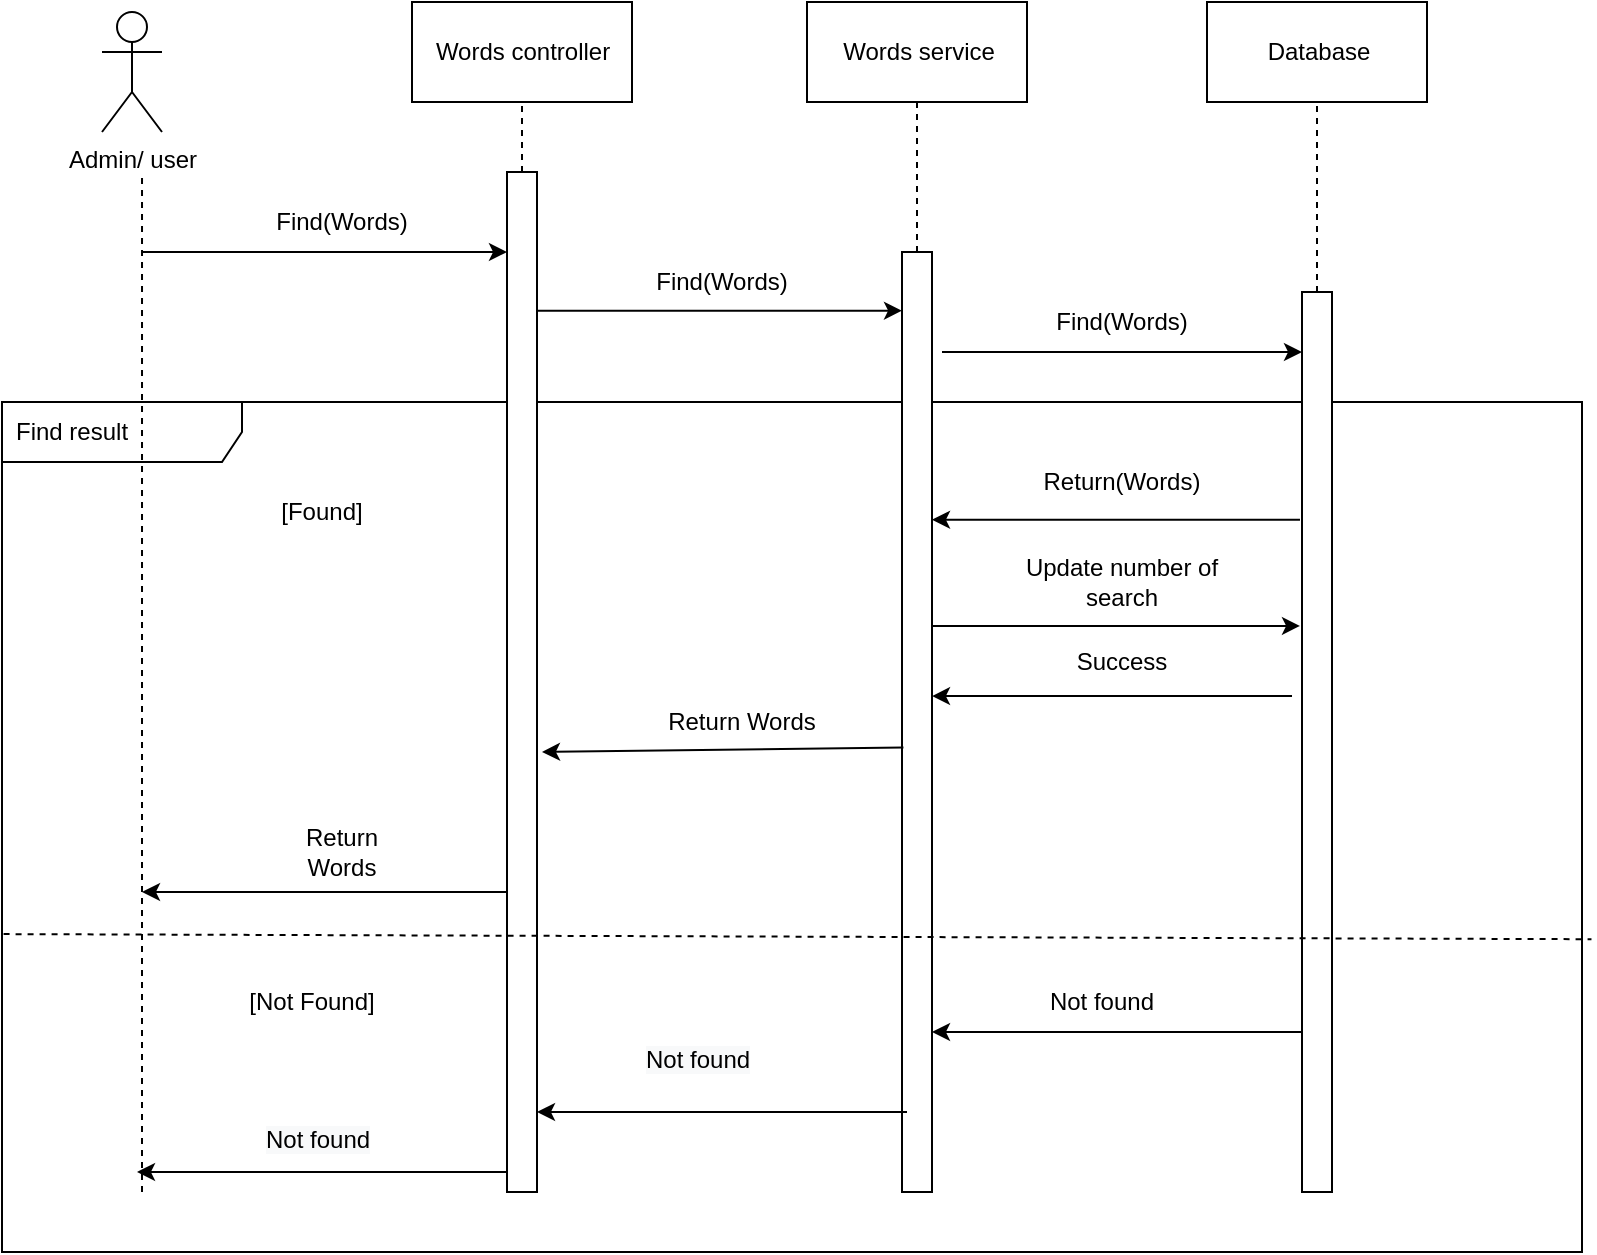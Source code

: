 <mxfile version="19.0.3" type="device"><diagram id="w5zOKrIqizT-l2zW6U1E" name="Page-1"><mxGraphModel dx="918" dy="754" grid="1" gridSize="10" guides="1" tooltips="1" connect="1" arrows="1" fold="1" page="1" pageScale="1" pageWidth="3300" pageHeight="2339" math="0" shadow="0"><root><mxCell id="0"/><mxCell id="1" parent="0"/><mxCell id="-M6SEGrzj0pUIKDzBjgP-1" value="Find result" style="shape=umlFrame;whiteSpace=wrap;html=1;width=120;height=30;boundedLbl=1;verticalAlign=middle;align=left;spacingLeft=5;" vertex="1" parent="1"><mxGeometry x="30" y="235" width="790" height="425" as="geometry"/></mxCell><mxCell id="-M6SEGrzj0pUIKDzBjgP-2" value="Admin/ user" style="shape=umlActor;verticalLabelPosition=bottom;verticalAlign=top;html=1;outlineConnect=0;" vertex="1" parent="1"><mxGeometry x="80" y="40" width="30" height="60" as="geometry"/></mxCell><mxCell id="-M6SEGrzj0pUIKDzBjgP-3" value="" style="html=1;points=[];perimeter=orthogonalPerimeter;" vertex="1" parent="1"><mxGeometry x="282.5" y="120" width="15" height="510" as="geometry"/></mxCell><mxCell id="-M6SEGrzj0pUIKDzBjgP-4" value="" style="html=1;points=[];perimeter=orthogonalPerimeter;" vertex="1" parent="1"><mxGeometry x="480" y="160" width="15" height="470" as="geometry"/></mxCell><mxCell id="-M6SEGrzj0pUIKDzBjgP-5" value="" style="html=1;points=[];perimeter=orthogonalPerimeter;" vertex="1" parent="1"><mxGeometry x="680" y="180" width="15" height="450" as="geometry"/></mxCell><mxCell id="-M6SEGrzj0pUIKDzBjgP-6" value="" style="endArrow=none;html=1;rounded=0;entryX=0.667;entryY=1.333;entryDx=0;entryDy=0;entryPerimeter=0;dashed=1;" edge="1" parent="1" target="-M6SEGrzj0pUIKDzBjgP-2"><mxGeometry width="50" height="50" relative="1" as="geometry"><mxPoint x="100" y="630" as="sourcePoint"/><mxPoint x="90" y="180" as="targetPoint"/></mxGeometry></mxCell><mxCell id="-M6SEGrzj0pUIKDzBjgP-11" value="" style="endArrow=none;dashed=1;html=1;rounded=0;entryX=0.5;entryY=1;entryDx=0;entryDy=0;" edge="1" parent="1" source="-M6SEGrzj0pUIKDzBjgP-3" target="-M6SEGrzj0pUIKDzBjgP-12"><mxGeometry width="50" height="50" relative="1" as="geometry"><mxPoint x="200" y="250" as="sourcePoint"/><mxPoint x="250" y="200" as="targetPoint"/></mxGeometry></mxCell><mxCell id="-M6SEGrzj0pUIKDzBjgP-12" value="&lt;span style=&quot;&quot;&gt;Words controller&lt;/span&gt;" style="html=1;" vertex="1" parent="1"><mxGeometry x="235" y="35" width="110" height="50" as="geometry"/></mxCell><mxCell id="-M6SEGrzj0pUIKDzBjgP-13" value="&lt;span style=&quot;&quot;&gt;Words service&lt;/span&gt;" style="html=1;" vertex="1" parent="1"><mxGeometry x="432.5" y="35" width="110" height="50" as="geometry"/></mxCell><mxCell id="-M6SEGrzj0pUIKDzBjgP-14" value="&lt;span style=&quot;&quot;&gt;Database&lt;/span&gt;" style="html=1;" vertex="1" parent="1"><mxGeometry x="632.5" y="35" width="110" height="50" as="geometry"/></mxCell><mxCell id="-M6SEGrzj0pUIKDzBjgP-15" value="" style="endArrow=none;dashed=1;html=1;rounded=0;entryX=0.5;entryY=1;entryDx=0;entryDy=0;" edge="1" parent="1" source="-M6SEGrzj0pUIKDzBjgP-4" target="-M6SEGrzj0pUIKDzBjgP-13"><mxGeometry width="50" height="50" relative="1" as="geometry"><mxPoint x="300" y="110" as="sourcePoint"/><mxPoint x="300" y="95" as="targetPoint"/></mxGeometry></mxCell><mxCell id="-M6SEGrzj0pUIKDzBjgP-16" value="" style="endArrow=none;dashed=1;html=1;rounded=0;entryX=0.5;entryY=1;entryDx=0;entryDy=0;" edge="1" parent="1" source="-M6SEGrzj0pUIKDzBjgP-5" target="-M6SEGrzj0pUIKDzBjgP-14"><mxGeometry width="50" height="50" relative="1" as="geometry"><mxPoint x="310" y="120" as="sourcePoint"/><mxPoint x="310" y="105" as="targetPoint"/></mxGeometry></mxCell><mxCell id="-M6SEGrzj0pUIKDzBjgP-17" value="" style="endArrow=classic;html=1;rounded=0;" edge="1" parent="1" target="-M6SEGrzj0pUIKDzBjgP-5"><mxGeometry width="50" height="50" relative="1" as="geometry"><mxPoint x="500" y="210" as="sourcePoint"/><mxPoint x="680" y="220" as="targetPoint"/></mxGeometry></mxCell><mxCell id="-M6SEGrzj0pUIKDzBjgP-18" value="Find(Words)" style="text;html=1;strokeColor=none;fillColor=none;align=center;verticalAlign=middle;whiteSpace=wrap;rounded=0;" vertex="1" parent="1"><mxGeometry x="560" y="180" width="60" height="30" as="geometry"/></mxCell><mxCell id="-M6SEGrzj0pUIKDzBjgP-19" value="" style="endArrow=classic;html=1;rounded=0;exitX=-0.067;exitY=0.253;exitDx=0;exitDy=0;exitPerimeter=0;" edge="1" parent="1" source="-M6SEGrzj0pUIKDzBjgP-5" target="-M6SEGrzj0pUIKDzBjgP-4"><mxGeometry width="50" height="50" relative="1" as="geometry"><mxPoint x="670" y="310" as="sourcePoint"/><mxPoint x="500" y="280" as="targetPoint"/></mxGeometry></mxCell><mxCell id="-M6SEGrzj0pUIKDzBjgP-20" value="Return(Words)" style="text;html=1;strokeColor=none;fillColor=none;align=center;verticalAlign=middle;whiteSpace=wrap;rounded=0;" vertex="1" parent="1"><mxGeometry x="560" y="260" width="60" height="30" as="geometry"/></mxCell><mxCell id="-M6SEGrzj0pUIKDzBjgP-21" value="" style="endArrow=classic;html=1;rounded=0;entryX=-0.067;entryY=0.371;entryDx=0;entryDy=0;entryPerimeter=0;" edge="1" parent="1" source="-M6SEGrzj0pUIKDzBjgP-4" target="-M6SEGrzj0pUIKDzBjgP-5"><mxGeometry width="50" height="50" relative="1" as="geometry"><mxPoint x="488.75" y="414.5" as="sourcePoint"/><mxPoint x="671.25" y="414.5" as="targetPoint"/></mxGeometry></mxCell><mxCell id="-M6SEGrzj0pUIKDzBjgP-22" value="Update number of search" style="text;html=1;strokeColor=none;fillColor=none;align=center;verticalAlign=middle;whiteSpace=wrap;rounded=0;" vertex="1" parent="1"><mxGeometry x="540" y="310" width="100" height="30" as="geometry"/></mxCell><mxCell id="-M6SEGrzj0pUIKDzBjgP-23" value="" style="endArrow=classic;html=1;rounded=0;exitX=-0.333;exitY=0.449;exitDx=0;exitDy=0;exitPerimeter=0;" edge="1" parent="1" source="-M6SEGrzj0pUIKDzBjgP-5" target="-M6SEGrzj0pUIKDzBjgP-4"><mxGeometry width="50" height="50" relative="1" as="geometry"><mxPoint x="680.005" y="430.0" as="sourcePoint"/><mxPoint x="490" y="420" as="targetPoint"/></mxGeometry></mxCell><mxCell id="-M6SEGrzj0pUIKDzBjgP-24" value="Success" style="text;html=1;strokeColor=none;fillColor=none;align=center;verticalAlign=middle;whiteSpace=wrap;rounded=0;" vertex="1" parent="1"><mxGeometry x="560" y="350" width="60" height="30" as="geometry"/></mxCell><mxCell id="-M6SEGrzj0pUIKDzBjgP-25" value="" style="endArrow=classic;html=1;rounded=0;exitX=0.048;exitY=0.527;exitDx=0;exitDy=0;exitPerimeter=0;" edge="1" parent="1" source="-M6SEGrzj0pUIKDzBjgP-4"><mxGeometry width="50" height="50" relative="1" as="geometry"><mxPoint x="480" y="450" as="sourcePoint"/><mxPoint x="300" y="410" as="targetPoint"/></mxGeometry></mxCell><mxCell id="-M6SEGrzj0pUIKDzBjgP-26" value="Return Words" style="text;html=1;strokeColor=none;fillColor=none;align=center;verticalAlign=middle;whiteSpace=wrap;rounded=0;" vertex="1" parent="1"><mxGeometry x="360" y="380" width="80" height="30" as="geometry"/></mxCell><mxCell id="-M6SEGrzj0pUIKDzBjgP-27" value="" style="endArrow=classic;html=1;rounded=0;" edge="1" parent="1"><mxGeometry width="50" height="50" relative="1" as="geometry"><mxPoint x="282.5" y="480" as="sourcePoint"/><mxPoint x="100" y="480" as="targetPoint"/></mxGeometry></mxCell><mxCell id="-M6SEGrzj0pUIKDzBjgP-28" value="Return Words" style="text;html=1;strokeColor=none;fillColor=none;align=center;verticalAlign=middle;whiteSpace=wrap;rounded=0;" vertex="1" parent="1"><mxGeometry x="170" y="445" width="60" height="30" as="geometry"/></mxCell><mxCell id="-M6SEGrzj0pUIKDzBjgP-29" value="" style="endArrow=classic;html=1;rounded=0;exitX=0;exitY=0.507;exitDx=0;exitDy=0;exitPerimeter=0;" edge="1" parent="1"><mxGeometry width="50" height="50" relative="1" as="geometry"><mxPoint x="680" y="550" as="sourcePoint"/><mxPoint x="495" y="550" as="targetPoint"/></mxGeometry></mxCell><mxCell id="-M6SEGrzj0pUIKDzBjgP-30" value="Not found" style="text;html=1;strokeColor=none;fillColor=none;align=center;verticalAlign=middle;whiteSpace=wrap;rounded=0;" vertex="1" parent="1"><mxGeometry x="550" y="520" width="60" height="30" as="geometry"/></mxCell><mxCell id="-M6SEGrzj0pUIKDzBjgP-31" value="" style="endArrow=classic;html=1;rounded=0;exitX=0;exitY=0.507;exitDx=0;exitDy=0;exitPerimeter=0;" edge="1" parent="1"><mxGeometry width="50" height="50" relative="1" as="geometry"><mxPoint x="482.5" y="590" as="sourcePoint"/><mxPoint x="297.5" y="590" as="targetPoint"/></mxGeometry></mxCell><mxCell id="-M6SEGrzj0pUIKDzBjgP-32" value="&lt;span style=&quot;color: rgb(0, 0, 0); font-family: Helvetica; font-size: 12px; font-style: normal; font-variant-ligatures: normal; font-variant-caps: normal; font-weight: 400; letter-spacing: normal; orphans: 2; text-align: center; text-indent: 0px; text-transform: none; widows: 2; word-spacing: 0px; -webkit-text-stroke-width: 0px; background-color: rgb(248, 249, 250); text-decoration-thickness: initial; text-decoration-style: initial; text-decoration-color: initial; float: none; display: inline !important;&quot;&gt;Not found&lt;/span&gt;" style="text;whiteSpace=wrap;html=1;" vertex="1" parent="1"><mxGeometry x="350" y="550" width="80" height="30" as="geometry"/></mxCell><mxCell id="-M6SEGrzj0pUIKDzBjgP-33" value="" style="endArrow=classic;html=1;rounded=0;exitX=0;exitY=0.507;exitDx=0;exitDy=0;exitPerimeter=0;" edge="1" parent="1"><mxGeometry width="50" height="50" relative="1" as="geometry"><mxPoint x="282.5" y="620" as="sourcePoint"/><mxPoint x="97.5" y="620" as="targetPoint"/></mxGeometry></mxCell><mxCell id="-M6SEGrzj0pUIKDzBjgP-34" value="&lt;span style=&quot;color: rgb(0, 0, 0); font-family: Helvetica; font-size: 12px; font-style: normal; font-variant-ligatures: normal; font-variant-caps: normal; font-weight: 400; letter-spacing: normal; orphans: 2; text-align: center; text-indent: 0px; text-transform: none; widows: 2; word-spacing: 0px; -webkit-text-stroke-width: 0px; background-color: rgb(248, 249, 250); text-decoration-thickness: initial; text-decoration-style: initial; text-decoration-color: initial; float: none; display: inline !important;&quot;&gt;Not found&lt;/span&gt;" style="text;whiteSpace=wrap;html=1;" vertex="1" parent="1"><mxGeometry x="160" y="590" width="80" height="30" as="geometry"/></mxCell><mxCell id="-M6SEGrzj0pUIKDzBjgP-35" value="[Found]" style="text;html=1;strokeColor=none;fillColor=none;align=center;verticalAlign=middle;whiteSpace=wrap;rounded=0;" vertex="1" parent="1"><mxGeometry x="160" y="275" width="60" height="30" as="geometry"/></mxCell><mxCell id="-M6SEGrzj0pUIKDzBjgP-36" value="" style="endArrow=none;dashed=1;html=1;rounded=0;exitX=0.001;exitY=0.626;exitDx=0;exitDy=0;exitPerimeter=0;entryX=1.006;entryY=0.632;entryDx=0;entryDy=0;entryPerimeter=0;" edge="1" parent="1" source="-M6SEGrzj0pUIKDzBjgP-1" target="-M6SEGrzj0pUIKDzBjgP-1"><mxGeometry width="50" height="50" relative="1" as="geometry"><mxPoint x="510" y="410" as="sourcePoint"/><mxPoint x="560" y="360" as="targetPoint"/></mxGeometry></mxCell><mxCell id="-M6SEGrzj0pUIKDzBjgP-37" value="[Not Found]" style="text;html=1;strokeColor=none;fillColor=none;align=center;verticalAlign=middle;whiteSpace=wrap;rounded=0;" vertex="1" parent="1"><mxGeometry x="140" y="520" width="90" height="30" as="geometry"/></mxCell><mxCell id="-M6SEGrzj0pUIKDzBjgP-40" value="Find(Words)" style="text;html=1;strokeColor=none;fillColor=none;align=center;verticalAlign=middle;whiteSpace=wrap;rounded=0;" vertex="1" parent="1"><mxGeometry x="170" y="130" width="60" height="30" as="geometry"/></mxCell><mxCell id="-M6SEGrzj0pUIKDzBjgP-41" value="" style="endArrow=classic;html=1;rounded=0;" edge="1" parent="1"><mxGeometry width="50" height="50" relative="1" as="geometry"><mxPoint x="100" y="160" as="sourcePoint"/><mxPoint x="282.5" y="160" as="targetPoint"/></mxGeometry></mxCell><mxCell id="-M6SEGrzj0pUIKDzBjgP-42" value="" style="endArrow=classic;html=1;rounded=0;entryX=0;entryY=0.042;entryDx=0;entryDy=0;entryPerimeter=0;" edge="1" parent="1"><mxGeometry width="50" height="50" relative="1" as="geometry"><mxPoint x="297.5" y="189.32" as="sourcePoint"/><mxPoint x="480" y="189.32" as="targetPoint"/></mxGeometry></mxCell><mxCell id="-M6SEGrzj0pUIKDzBjgP-43" value="Find(Words)" style="text;html=1;strokeColor=none;fillColor=none;align=center;verticalAlign=middle;whiteSpace=wrap;rounded=0;" vertex="1" parent="1"><mxGeometry x="360" y="160" width="60" height="30" as="geometry"/></mxCell></root></mxGraphModel></diagram></mxfile>